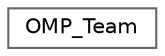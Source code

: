 digraph "类继承关系图"
{
 // LATEX_PDF_SIZE
  bgcolor="transparent";
  edge [fontname=Helvetica,fontsize=10,labelfontname=Helvetica,labelfontsize=10];
  node [fontname=Helvetica,fontsize=10,shape=box,height=0.2,width=0.4];
  rankdir="LR";
  Node0 [id="Node000000",label="OMP_Team",height=0.2,width=0.4,color="grey40", fillcolor="white", style="filled",URL="$class_o_m_p___team.html",tooltip=" "];
}
